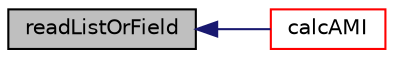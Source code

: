 digraph "readListOrField"
{
  bgcolor="transparent";
  edge [fontname="Helvetica",fontsize="10",labelfontname="Helvetica",labelfontsize="10"];
  node [fontname="Helvetica",fontsize="10",shape=record];
  rankdir="LR";
  Node1 [label="readListOrField",height=0.2,width=0.4,color="black", fillcolor="grey75", style="filled", fontcolor="black"];
  Node1 -> Node2 [dir="back",color="midnightblue",fontsize="10",style="solid",fontname="Helvetica"];
  Node2 [label="calcAMI",height=0.2,width=0.4,color="red",URL="$a01423.html#afa9ee1ee09345abf9d30d18090559e42",tooltip="Calculate AMI interpolator. "];
}
